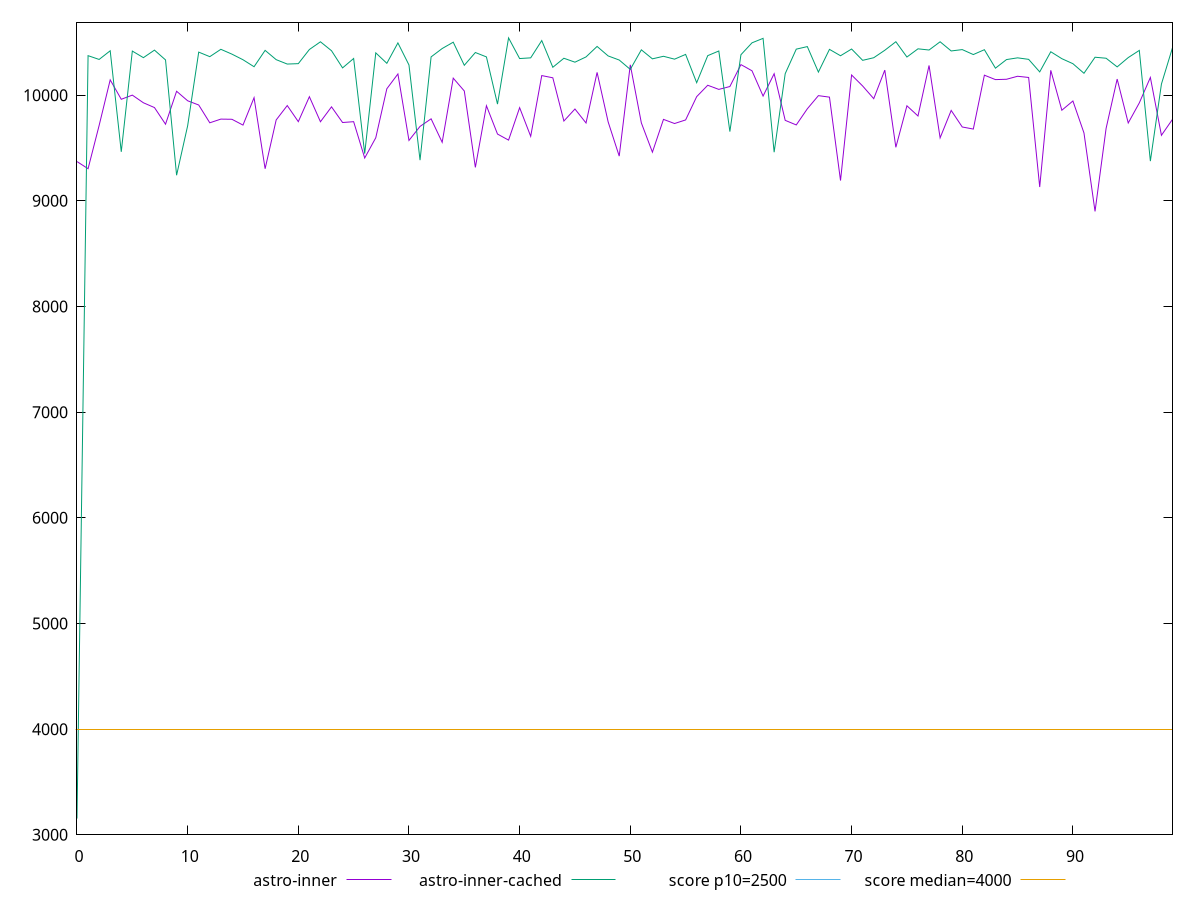 reset

$astroInner <<EOF
0 9371.237
1 9304.070500000002
2 9713.367499999998
3 10144.671450000002
4 9960.981899999999
5 10000.376450000003
6 9927.939999999999
7 9882.58235
8 9725.1334
9 10036.829000000002
10 9946.836
11 9906.717
12 9738.3845
13 9773.344000000001
14 9771.720999999998
15 9716.831999999999
16 9976.2382
17 9303.5195
18 9765.48
19 9901.643650000002
20 9749.223999999998
21 9985.3365
22 9748.441200000001
23 9889.361
24 9741.079999999998
25 9748.95295
26 9405.2835
27 9596.937
28 10060.628500000003
29 10200.5721
30 9571.372
31 9704.231650000002
32 9776.069
33 9553.811999999998
34 10160.992699999999
35 10039.52985
36 9316.288500000002
37 9899.873
38 9631.938
39 9574.569200000002
40 9881.655
41 9610.481
42 10185.314400000001
43 10164.274500000001
44 9755.263499999997
45 9868.89
46 9736.700499999997
47 10215.4035
48 9746.9745
49 9423.147
50 10286.991
51 9737.5625
52 9460.450499999999
53 9770.847500000003
54 9731.555999999999
55 9765.511499999999
56 9985.954399999997
57 10093.720000000001
58 10054.579
59 10081.699
60 10289.085499999997
61 10230.613399999998
62 9991.467
63 10202.97875
64 9761.656000000003
65 9718.189999999999
66 9871.00195
67 9995.4575
68 9981.301
69 9191.760999999999
70 10190.943800000001
71 10086.547999999999
72 9966.889900000002
73 10237.20815
74 9506.521
75 9899.428349999998
76 9802.9145
77 10281.10855
78 9595.908500000001
79 9855.478
80 9698.840500000002
81 9679.2255
82 10189.131000000001
83 10147.203999999998
84 10150.430949999998
85 10178.8275
86 10167.424500000001
87 9130.943500000001
88 10235.233499999998
89 9857.2485
90 9944.858
91 9642.307
92 8899.86
93 9685.8
94 10152.130000000001
95 9736.7295
96 9926.6885
97 10167.4025
98 9620.128600000002
99 9771.348999999998
EOF

$astroInnerCached <<EOF
0 3154.3100000000004
1 10373.802000000003
2 10337.999000000002
3 10419.9265
4 9463.800499999998
5 10417.260499999999
6 10354.924699999998
7 10426.234499999999
8 10333.5157
9 9242.134
10 9710.8525
11 10407.352999999997
12 10364.38695
13 10433.94125
14 10388.206999999999
15 10335.237426171258
16 10269.099000000002
17 10423.892999999998
18 10335.925000000001
19 10294.3995
20 10298.178949999998
21 10432.046749999998
22 10504.987999999998
23 10420.457999999999
24 10258.072000000004
25 10347.012999999999
26 9446.903000000002
27 10400.248499999998
28 10301.55215
29 10494.436000000002
30 10285.658
31 9384.974999999999
32 10362.11365
33 10441.177500000002
34 10501.3255
35 10282.752499999999
36 10403.554299999998
37 10361.9025
38 9915.309000000001
39 10541.802
40 10346.39805
41 10353.104999999998
42 10516.563999999998
43 10263.850899999998
44 10349.226499999999
45 10312.148999999998
46 10361.884499999998
47 10461.085499999997
48 10371.24685
49 10332.496
50 10243.8795
51 10428.976999999999
52 10343.711249999997
53 10367.915
54 10340.6678
55 10385.685850000002
56 10117.999000000002
57 10373.959485314273
58 10417.895499999999
59 9654.989000000001
60 10382.656500000001
61 10495.262499999999
62 10537.625500000002
63 9460.038000000002
64 10203.148499999998
65 10435.45475
66 10459.598999999998
67 10218.45625
68 10433.458999999999
69 10372.968499999999
70 10436.635499999999
71 10329.572500000004
72 10354.198500000002
73 10424.841499999995
74 10505.624500000002
75 10360.9925
76 10438.487999999998
77 10427.214500000002
78 10505.1625
79 10418.3085
80 10431.171
81 10384.249999999998
82 10430.1735
83 10255.469000000001
84 10336.836
85 10353.168999999998
86 10338.8555
87 10220.123
88 10410.830500000004
89 10345.190999999999
90 10297.807499999999
91 10207.135799999998
92 10358.948499999999
93 10349.414
94 10267.528900000001
95 10355.624700000002
96 10423.539
97 9375.839999999997
98 10104.947499999998
99 10449.324499999997
EOF

set key outside below
set xrange [0:99]
set yrange [3006.5601600000005:10689.55184]
set trange [3006.5601600000005:10689.55184]
set terminal svg size 640, 520 enhanced background rgb 'white'
set output "reports/report_00033_2021-03-01T14-23-16.841Z/largest-contentful-paint/comparison/line/2_vs_3.svg"

plot $astroInner title "astro-inner" with line, \
     $astroInnerCached title "astro-inner-cached" with line, \
     2500 title "score p10=2500", \
     4000 title "score median=4000"

reset
